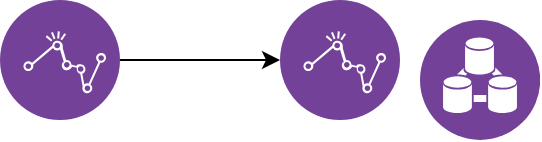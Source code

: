 <mxfile version="11.2.4" type="github" pages="1"><diagram id="oW-3EkJnjfijo8ym7fjY" name="Page-1"><mxGraphModel dx="1022" dy="418" grid="1" gridSize="10" guides="1" tooltips="1" connect="1" arrows="1" fold="1" page="1" pageScale="1" pageWidth="1100" pageHeight="850" math="0" shadow="0"><root><mxCell id="0"/><mxCell id="1" parent="0"/><mxCell id="Y4C3EdCH4QlYo-gk1Pr_-1" value="" style="aspect=fixed;perimeter=ellipsePerimeter;html=1;align=center;shadow=0;dashed=0;fontColor=#4277BB;labelBackgroundColor=#ffffff;fontSize=12;spacingTop=3;image;image=img/lib/ibm/analytics/data_integration.svg;" vertex="1" parent="1"><mxGeometry x="320" y="100" width="60" height="60" as="geometry"/></mxCell><mxCell id="Y4C3EdCH4QlYo-gk1Pr_-4" value="" style="edgeStyle=orthogonalEdgeStyle;rounded=0;orthogonalLoop=1;jettySize=auto;html=1;" edge="1" parent="1" source="Y4C3EdCH4QlYo-gk1Pr_-2" target="Y4C3EdCH4QlYo-gk1Pr_-3"><mxGeometry relative="1" as="geometry"/></mxCell><mxCell id="Y4C3EdCH4QlYo-gk1Pr_-2" value="" style="aspect=fixed;perimeter=ellipsePerimeter;html=1;align=center;shadow=0;dashed=0;fontColor=#4277BB;labelBackgroundColor=#ffffff;fontSize=12;spacingTop=3;image;image=img/lib/ibm/analytics/analytics.svg;" vertex="1" parent="1"><mxGeometry x="110" y="90" width="60" height="60" as="geometry"/></mxCell><mxCell id="Y4C3EdCH4QlYo-gk1Pr_-3" value="" style="aspect=fixed;perimeter=ellipsePerimeter;html=1;align=center;shadow=0;dashed=0;fontColor=#4277BB;labelBackgroundColor=#ffffff;fontSize=12;spacingTop=3;image;image=img/lib/ibm/analytics/analytics.svg;" vertex="1" parent="1"><mxGeometry x="250" y="90" width="60" height="60" as="geometry"/></mxCell></root></mxGraphModel></diagram></mxfile>